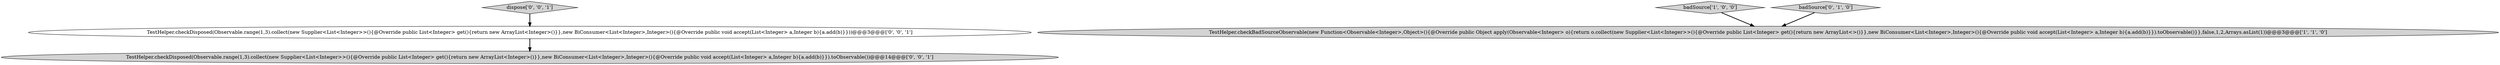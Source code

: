 digraph {
3 [style = filled, label = "dispose['0', '0', '1']", fillcolor = lightgray, shape = diamond image = "AAA0AAABBB3BBB"];
0 [style = filled, label = "badSource['1', '0', '0']", fillcolor = lightgray, shape = diamond image = "AAA0AAABBB1BBB"];
1 [style = filled, label = "TestHelper.checkBadSourceObservable(new Function<Observable<Integer>,Object>(){@Override public Object apply(Observable<Integer> o){return o.collect(new Supplier<List<Integer>>(){@Override public List<Integer> get(){return new ArrayList<>()}},new BiConsumer<List<Integer>,Integer>(){@Override public void accept(List<Integer> a,Integer b){a.add(b)}}).toObservable()}},false,1,2,Arrays.asList(1))@@@3@@@['1', '1', '0']", fillcolor = lightgray, shape = ellipse image = "AAA0AAABBB1BBB"];
2 [style = filled, label = "badSource['0', '1', '0']", fillcolor = lightgray, shape = diamond image = "AAA0AAABBB2BBB"];
4 [style = filled, label = "TestHelper.checkDisposed(Observable.range(1,3).collect(new Supplier<List<Integer>>(){@Override public List<Integer> get(){return new ArrayList<Integer>()}},new BiConsumer<List<Integer>,Integer>(){@Override public void accept(List<Integer> a,Integer b){a.add(b)}}).toObservable())@@@14@@@['0', '0', '1']", fillcolor = lightgray, shape = ellipse image = "AAA0AAABBB3BBB"];
5 [style = filled, label = "TestHelper.checkDisposed(Observable.range(1,3).collect(new Supplier<List<Integer>>(){@Override public List<Integer> get(){return new ArrayList<Integer>()}},new BiConsumer<List<Integer>,Integer>(){@Override public void accept(List<Integer> a,Integer b){a.add(b)}}))@@@3@@@['0', '0', '1']", fillcolor = white, shape = ellipse image = "AAA0AAABBB3BBB"];
5->4 [style = bold, label=""];
3->5 [style = bold, label=""];
2->1 [style = bold, label=""];
0->1 [style = bold, label=""];
}
